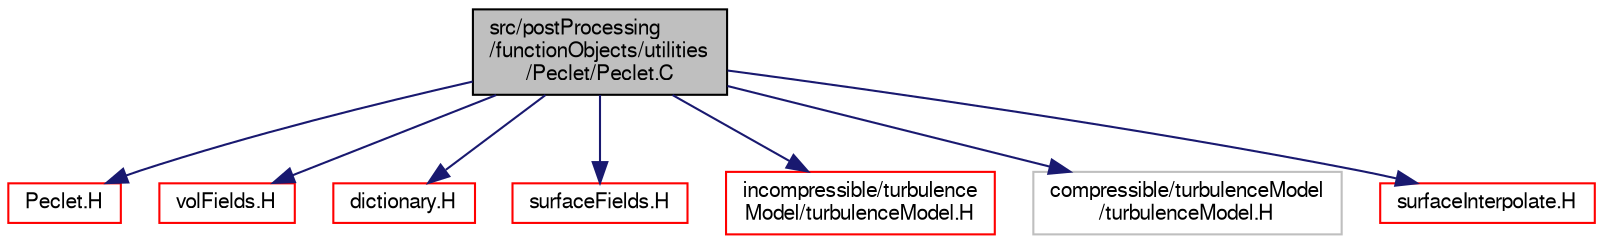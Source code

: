 digraph "src/postProcessing/functionObjects/utilities/Peclet/Peclet.C"
{
  bgcolor="transparent";
  edge [fontname="FreeSans",fontsize="10",labelfontname="FreeSans",labelfontsize="10"];
  node [fontname="FreeSans",fontsize="10",shape=record];
  Node0 [label="src/postProcessing\l/functionObjects/utilities\l/Peclet/Peclet.C",height=0.2,width=0.4,color="black", fillcolor="grey75", style="filled", fontcolor="black"];
  Node0 -> Node1 [color="midnightblue",fontsize="10",style="solid",fontname="FreeSans"];
  Node1 [label="Peclet.H",height=0.2,width=0.4,color="red",URL="$a13772.html"];
  Node0 -> Node68 [color="midnightblue",fontsize="10",style="solid",fontname="FreeSans"];
  Node68 [label="volFields.H",height=0.2,width=0.4,color="red",URL="$a02750.html"];
  Node0 -> Node261 [color="midnightblue",fontsize="10",style="solid",fontname="FreeSans"];
  Node261 [label="dictionary.H",height=0.2,width=0.4,color="red",URL="$a08804.html"];
  Node0 -> Node304 [color="midnightblue",fontsize="10",style="solid",fontname="FreeSans"];
  Node304 [label="surfaceFields.H",height=0.2,width=0.4,color="red",URL="$a02735.html",tooltip="Foam::surfaceFields. "];
  Node0 -> Node311 [color="midnightblue",fontsize="10",style="solid",fontname="FreeSans"];
  Node311 [label="incompressible/turbulence\lModel/turbulenceModel.H",height=0.2,width=0.4,color="red",URL="$a40271.html"];
  Node0 -> Node315 [color="midnightblue",fontsize="10",style="solid",fontname="FreeSans"];
  Node315 [label="compressible/turbulenceModel\l/turbulenceModel.H",height=0.2,width=0.4,color="grey75"];
  Node0 -> Node316 [color="midnightblue",fontsize="10",style="solid",fontname="FreeSans"];
  Node316 [label="surfaceInterpolate.H",height=0.2,width=0.4,color="red",URL="$a04307.html",tooltip="Surface Interpolation. "];
}

